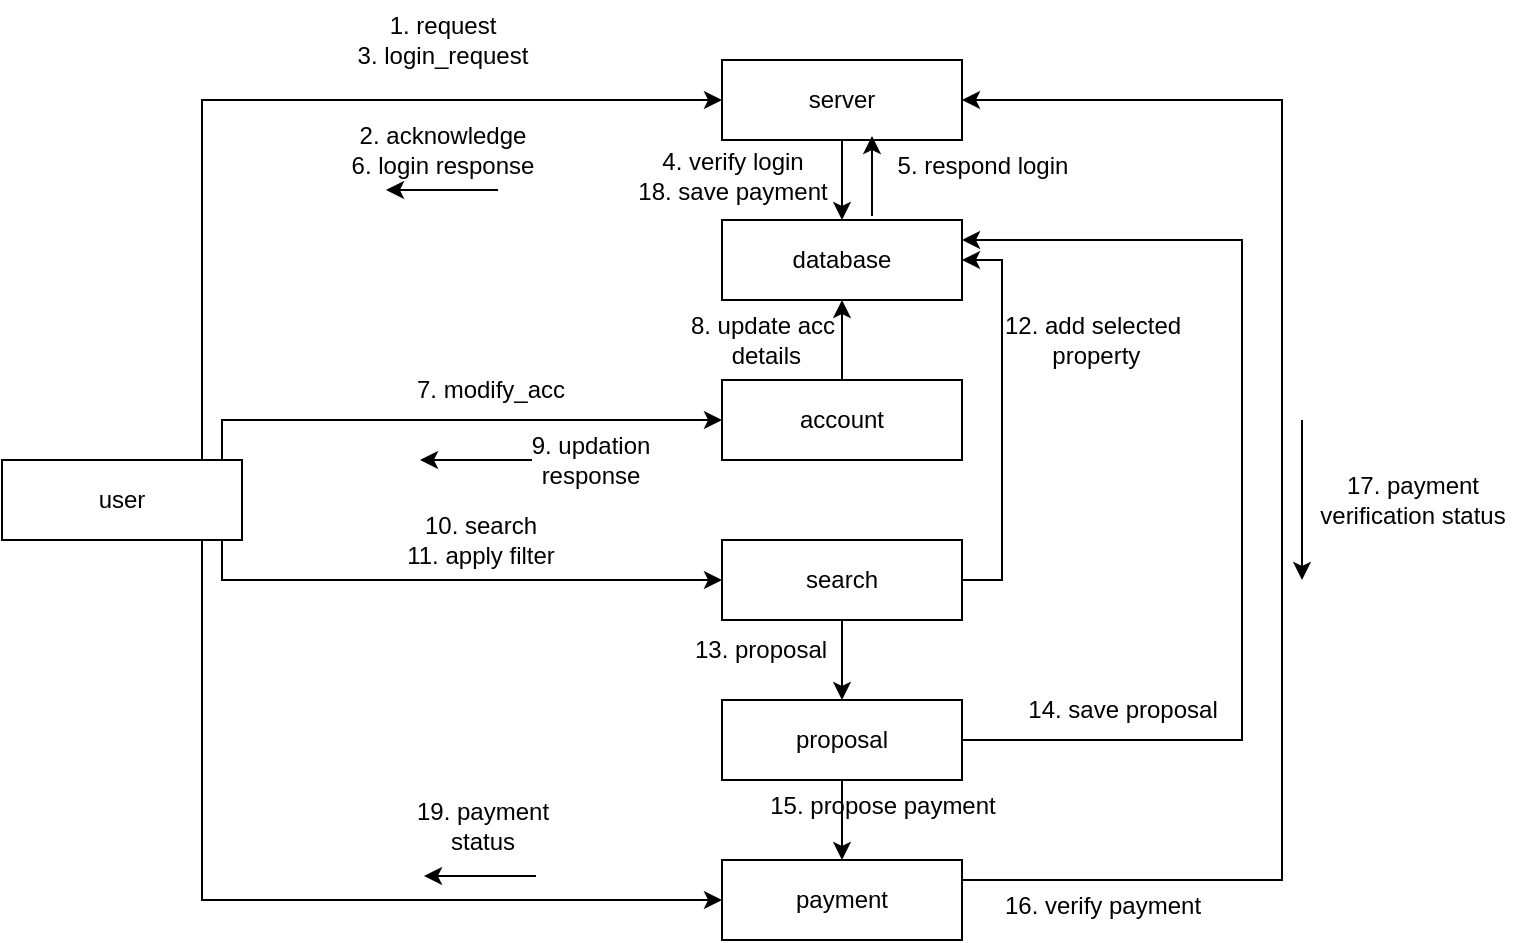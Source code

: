 <mxfile version="24.2.2" type="github">
  <diagram name="Page-1" id="PJCeMrMj4Vyedgyr_I_T">
    <mxGraphModel dx="1290" dy="558" grid="1" gridSize="10" guides="1" tooltips="1" connect="1" arrows="1" fold="1" page="1" pageScale="1" pageWidth="827" pageHeight="1169" math="0" shadow="0">
      <root>
        <mxCell id="0" />
        <mxCell id="1" parent="0" />
        <mxCell id="PsoDGtH_OK0kcYJgYpUA-16" style="edgeStyle=orthogonalEdgeStyle;rounded=0;orthogonalLoop=1;jettySize=auto;html=1;entryX=0.5;entryY=0;entryDx=0;entryDy=0;" edge="1" parent="1" source="PsoDGtH_OK0kcYJgYpUA-1" target="PsoDGtH_OK0kcYJgYpUA-2">
          <mxGeometry relative="1" as="geometry" />
        </mxCell>
        <mxCell id="PsoDGtH_OK0kcYJgYpUA-1" value="server" style="rounded=0;whiteSpace=wrap;html=1;" vertex="1" parent="1">
          <mxGeometry x="400" y="80" width="120" height="40" as="geometry" />
        </mxCell>
        <mxCell id="PsoDGtH_OK0kcYJgYpUA-2" value="database" style="rounded=0;whiteSpace=wrap;html=1;" vertex="1" parent="1">
          <mxGeometry x="400" y="160" width="120" height="40" as="geometry" />
        </mxCell>
        <mxCell id="PsoDGtH_OK0kcYJgYpUA-21" style="edgeStyle=orthogonalEdgeStyle;rounded=0;orthogonalLoop=1;jettySize=auto;html=1;entryX=0.5;entryY=1;entryDx=0;entryDy=0;" edge="1" parent="1" source="PsoDGtH_OK0kcYJgYpUA-3" target="PsoDGtH_OK0kcYJgYpUA-2">
          <mxGeometry relative="1" as="geometry" />
        </mxCell>
        <mxCell id="PsoDGtH_OK0kcYJgYpUA-3" value="account" style="rounded=0;whiteSpace=wrap;html=1;" vertex="1" parent="1">
          <mxGeometry x="400" y="240" width="120" height="40" as="geometry" />
        </mxCell>
        <mxCell id="PsoDGtH_OK0kcYJgYpUA-32" style="edgeStyle=orthogonalEdgeStyle;rounded=0;orthogonalLoop=1;jettySize=auto;html=1;exitX=0.5;exitY=1;exitDx=0;exitDy=0;entryX=0.5;entryY=0;entryDx=0;entryDy=0;" edge="1" parent="1" source="PsoDGtH_OK0kcYJgYpUA-4" target="PsoDGtH_OK0kcYJgYpUA-5">
          <mxGeometry relative="1" as="geometry" />
        </mxCell>
        <mxCell id="PsoDGtH_OK0kcYJgYpUA-34" style="edgeStyle=orthogonalEdgeStyle;rounded=0;orthogonalLoop=1;jettySize=auto;html=1;entryX=1;entryY=0.5;entryDx=0;entryDy=0;" edge="1" parent="1" source="PsoDGtH_OK0kcYJgYpUA-4" target="PsoDGtH_OK0kcYJgYpUA-2">
          <mxGeometry relative="1" as="geometry">
            <Array as="points">
              <mxPoint x="540" y="340" />
              <mxPoint x="540" y="180" />
            </Array>
          </mxGeometry>
        </mxCell>
        <mxCell id="PsoDGtH_OK0kcYJgYpUA-4" value="search" style="rounded=0;whiteSpace=wrap;html=1;" vertex="1" parent="1">
          <mxGeometry x="400" y="320" width="120" height="40" as="geometry" />
        </mxCell>
        <mxCell id="PsoDGtH_OK0kcYJgYpUA-36" style="edgeStyle=orthogonalEdgeStyle;rounded=0;orthogonalLoop=1;jettySize=auto;html=1;entryX=1;entryY=0.25;entryDx=0;entryDy=0;" edge="1" parent="1" source="PsoDGtH_OK0kcYJgYpUA-5" target="PsoDGtH_OK0kcYJgYpUA-2">
          <mxGeometry relative="1" as="geometry">
            <Array as="points">
              <mxPoint x="660" y="420" />
              <mxPoint x="660" y="170" />
            </Array>
          </mxGeometry>
        </mxCell>
        <mxCell id="PsoDGtH_OK0kcYJgYpUA-38" style="edgeStyle=orthogonalEdgeStyle;rounded=0;orthogonalLoop=1;jettySize=auto;html=1;entryX=0.5;entryY=0;entryDx=0;entryDy=0;" edge="1" parent="1" source="PsoDGtH_OK0kcYJgYpUA-5" target="PsoDGtH_OK0kcYJgYpUA-6">
          <mxGeometry relative="1" as="geometry" />
        </mxCell>
        <mxCell id="PsoDGtH_OK0kcYJgYpUA-5" value="proposal" style="rounded=0;whiteSpace=wrap;html=1;" vertex="1" parent="1">
          <mxGeometry x="400" y="400" width="120" height="40" as="geometry" />
        </mxCell>
        <mxCell id="PsoDGtH_OK0kcYJgYpUA-41" style="edgeStyle=orthogonalEdgeStyle;rounded=0;orthogonalLoop=1;jettySize=auto;html=1;exitX=1;exitY=0.25;exitDx=0;exitDy=0;entryX=1;entryY=0.5;entryDx=0;entryDy=0;" edge="1" parent="1" source="PsoDGtH_OK0kcYJgYpUA-6" target="PsoDGtH_OK0kcYJgYpUA-1">
          <mxGeometry relative="1" as="geometry">
            <Array as="points">
              <mxPoint x="680" y="490" />
              <mxPoint x="680" y="100" />
            </Array>
          </mxGeometry>
        </mxCell>
        <mxCell id="PsoDGtH_OK0kcYJgYpUA-6" value="payment" style="rounded=0;whiteSpace=wrap;html=1;" vertex="1" parent="1">
          <mxGeometry x="400" y="480" width="120" height="40" as="geometry" />
        </mxCell>
        <mxCell id="PsoDGtH_OK0kcYJgYpUA-8" style="edgeStyle=orthogonalEdgeStyle;rounded=0;orthogonalLoop=1;jettySize=auto;html=1;entryX=0;entryY=0.5;entryDx=0;entryDy=0;" edge="1" parent="1" source="PsoDGtH_OK0kcYJgYpUA-7" target="PsoDGtH_OK0kcYJgYpUA-1">
          <mxGeometry relative="1" as="geometry">
            <Array as="points">
              <mxPoint x="140" y="100" />
            </Array>
          </mxGeometry>
        </mxCell>
        <mxCell id="PsoDGtH_OK0kcYJgYpUA-10" style="edgeStyle=orthogonalEdgeStyle;rounded=0;orthogonalLoop=1;jettySize=auto;html=1;entryX=0;entryY=0.5;entryDx=0;entryDy=0;" edge="1" parent="1" source="PsoDGtH_OK0kcYJgYpUA-7" target="PsoDGtH_OK0kcYJgYpUA-3">
          <mxGeometry relative="1" as="geometry">
            <Array as="points">
              <mxPoint x="150" y="260" />
            </Array>
          </mxGeometry>
        </mxCell>
        <mxCell id="PsoDGtH_OK0kcYJgYpUA-11" style="edgeStyle=orthogonalEdgeStyle;rounded=0;orthogonalLoop=1;jettySize=auto;html=1;entryX=0;entryY=0.5;entryDx=0;entryDy=0;" edge="1" parent="1" source="PsoDGtH_OK0kcYJgYpUA-7" target="PsoDGtH_OK0kcYJgYpUA-4">
          <mxGeometry relative="1" as="geometry">
            <Array as="points">
              <mxPoint x="150" y="340" />
            </Array>
          </mxGeometry>
        </mxCell>
        <mxCell id="PsoDGtH_OK0kcYJgYpUA-13" style="edgeStyle=orthogonalEdgeStyle;rounded=0;orthogonalLoop=1;jettySize=auto;html=1;entryX=0;entryY=0.5;entryDx=0;entryDy=0;" edge="1" parent="1" source="PsoDGtH_OK0kcYJgYpUA-7" target="PsoDGtH_OK0kcYJgYpUA-6">
          <mxGeometry relative="1" as="geometry">
            <Array as="points">
              <mxPoint x="140" y="500" />
            </Array>
          </mxGeometry>
        </mxCell>
        <mxCell id="PsoDGtH_OK0kcYJgYpUA-7" value="user" style="rounded=0;whiteSpace=wrap;html=1;" vertex="1" parent="1">
          <mxGeometry x="40" y="280" width="120" height="40" as="geometry" />
        </mxCell>
        <mxCell id="PsoDGtH_OK0kcYJgYpUA-14" value="&lt;div&gt;1. request&lt;/div&gt;&lt;div&gt;3. login_request&lt;br&gt;&lt;/div&gt;" style="text;html=1;align=center;verticalAlign=middle;resizable=0;points=[];autosize=1;strokeColor=none;fillColor=none;" vertex="1" parent="1">
          <mxGeometry x="205" y="50" width="110" height="40" as="geometry" />
        </mxCell>
        <mxCell id="PsoDGtH_OK0kcYJgYpUA-15" value="&lt;div&gt;2. acknowledge&lt;/div&gt;&lt;div&gt;6. login response&lt;br&gt;&lt;/div&gt;" style="text;html=1;align=center;verticalAlign=middle;resizable=0;points=[];autosize=1;strokeColor=none;fillColor=none;" vertex="1" parent="1">
          <mxGeometry x="205" y="105" width="110" height="40" as="geometry" />
        </mxCell>
        <mxCell id="PsoDGtH_OK0kcYJgYpUA-17" value="&lt;div&gt;4. verify login&lt;/div&gt;&lt;div&gt;18. save payment&lt;br&gt;&lt;/div&gt;" style="text;html=1;align=center;verticalAlign=middle;resizable=0;points=[];autosize=1;strokeColor=none;fillColor=none;" vertex="1" parent="1">
          <mxGeometry x="345" y="118" width="120" height="40" as="geometry" />
        </mxCell>
        <mxCell id="PsoDGtH_OK0kcYJgYpUA-18" value="5. respond login" style="text;html=1;align=center;verticalAlign=middle;resizable=0;points=[];autosize=1;strokeColor=none;fillColor=none;" vertex="1" parent="1">
          <mxGeometry x="475" y="118" width="110" height="30" as="geometry" />
        </mxCell>
        <mxCell id="PsoDGtH_OK0kcYJgYpUA-20" value="7. modify_acc" style="text;html=1;align=center;verticalAlign=middle;resizable=0;points=[];autosize=1;strokeColor=none;fillColor=none;" vertex="1" parent="1">
          <mxGeometry x="234" y="230" width="100" height="30" as="geometry" />
        </mxCell>
        <mxCell id="PsoDGtH_OK0kcYJgYpUA-22" value="&lt;div&gt;8. update acc&lt;/div&gt;&lt;div&gt;&amp;nbsp;details&lt;/div&gt;" style="text;html=1;align=center;verticalAlign=middle;resizable=0;points=[];autosize=1;strokeColor=none;fillColor=none;" vertex="1" parent="1">
          <mxGeometry x="375" y="200" width="90" height="40" as="geometry" />
        </mxCell>
        <mxCell id="PsoDGtH_OK0kcYJgYpUA-23" value="&lt;div&gt;9. updation&lt;/div&gt;&lt;div&gt;response&lt;/div&gt;" style="text;html=1;align=center;verticalAlign=middle;resizable=0;points=[];autosize=1;strokeColor=none;fillColor=none;" vertex="1" parent="1">
          <mxGeometry x="294" y="260" width="80" height="40" as="geometry" />
        </mxCell>
        <mxCell id="PsoDGtH_OK0kcYJgYpUA-27" value="" style="endArrow=classic;html=1;rounded=0;" edge="1" parent="1">
          <mxGeometry width="50" height="50" relative="1" as="geometry">
            <mxPoint x="305" y="280" as="sourcePoint" />
            <mxPoint x="249" y="280" as="targetPoint" />
          </mxGeometry>
        </mxCell>
        <mxCell id="PsoDGtH_OK0kcYJgYpUA-28" value="" style="endArrow=classic;html=1;rounded=0;" edge="1" parent="1">
          <mxGeometry width="50" height="50" relative="1" as="geometry">
            <mxPoint x="307" y="488" as="sourcePoint" />
            <mxPoint x="251" y="488" as="targetPoint" />
          </mxGeometry>
        </mxCell>
        <mxCell id="PsoDGtH_OK0kcYJgYpUA-29" value="" style="endArrow=classic;html=1;rounded=0;" edge="1" parent="1">
          <mxGeometry width="50" height="50" relative="1" as="geometry">
            <mxPoint x="288" y="145" as="sourcePoint" />
            <mxPoint x="232" y="145" as="targetPoint" />
          </mxGeometry>
        </mxCell>
        <mxCell id="PsoDGtH_OK0kcYJgYpUA-30" value="" style="endArrow=classic;html=1;rounded=0;" edge="1" parent="1">
          <mxGeometry width="50" height="50" relative="1" as="geometry">
            <mxPoint x="475" y="158" as="sourcePoint" />
            <mxPoint x="475" y="118" as="targetPoint" />
          </mxGeometry>
        </mxCell>
        <mxCell id="PsoDGtH_OK0kcYJgYpUA-31" value="&lt;div&gt;10. search&lt;/div&gt;&lt;div&gt;11. apply filter&lt;br&gt;&lt;/div&gt;" style="text;html=1;align=center;verticalAlign=middle;resizable=0;points=[];autosize=1;strokeColor=none;fillColor=none;" vertex="1" parent="1">
          <mxGeometry x="234" y="300" width="90" height="40" as="geometry" />
        </mxCell>
        <mxCell id="PsoDGtH_OK0kcYJgYpUA-33" value="13. proposal " style="text;html=1;align=center;verticalAlign=middle;resizable=0;points=[];autosize=1;strokeColor=none;fillColor=none;" vertex="1" parent="1">
          <mxGeometry x="374" y="360" width="90" height="30" as="geometry" />
        </mxCell>
        <mxCell id="PsoDGtH_OK0kcYJgYpUA-35" value="&lt;div&gt;12. add selected&lt;/div&gt;&lt;div&gt;&amp;nbsp;property&lt;/div&gt;" style="text;html=1;align=center;verticalAlign=middle;resizable=0;points=[];autosize=1;strokeColor=none;fillColor=none;" vertex="1" parent="1">
          <mxGeometry x="530" y="200" width="110" height="40" as="geometry" />
        </mxCell>
        <mxCell id="PsoDGtH_OK0kcYJgYpUA-37" value="14. save proposal" style="text;html=1;align=center;verticalAlign=middle;resizable=0;points=[];autosize=1;strokeColor=none;fillColor=none;" vertex="1" parent="1">
          <mxGeometry x="540" y="390" width="120" height="30" as="geometry" />
        </mxCell>
        <mxCell id="PsoDGtH_OK0kcYJgYpUA-39" value="15. propose payment" style="text;html=1;align=center;verticalAlign=middle;resizable=0;points=[];autosize=1;strokeColor=none;fillColor=none;" vertex="1" parent="1">
          <mxGeometry x="415" y="438" width="130" height="30" as="geometry" />
        </mxCell>
        <mxCell id="PsoDGtH_OK0kcYJgYpUA-42" value="16. verify payment" style="text;html=1;align=center;verticalAlign=middle;resizable=0;points=[];autosize=1;strokeColor=none;fillColor=none;" vertex="1" parent="1">
          <mxGeometry x="530" y="488" width="120" height="30" as="geometry" />
        </mxCell>
        <mxCell id="PsoDGtH_OK0kcYJgYpUA-43" value="" style="endArrow=classic;html=1;rounded=0;" edge="1" parent="1">
          <mxGeometry width="50" height="50" relative="1" as="geometry">
            <mxPoint x="690" y="260" as="sourcePoint" />
            <mxPoint x="690" y="340" as="targetPoint" />
          </mxGeometry>
        </mxCell>
        <mxCell id="PsoDGtH_OK0kcYJgYpUA-44" value="&lt;div&gt;17. payment&lt;/div&gt;&lt;div&gt;verification status&lt;/div&gt;" style="text;html=1;align=center;verticalAlign=middle;resizable=0;points=[];autosize=1;strokeColor=none;fillColor=none;" vertex="1" parent="1">
          <mxGeometry x="690" y="280" width="110" height="40" as="geometry" />
        </mxCell>
        <mxCell id="PsoDGtH_OK0kcYJgYpUA-45" value="&lt;div&gt;19. payment&lt;/div&gt;&lt;div&gt;status&lt;br&gt;&lt;/div&gt;" style="text;html=1;align=center;verticalAlign=middle;resizable=0;points=[];autosize=1;strokeColor=none;fillColor=none;" vertex="1" parent="1">
          <mxGeometry x="235" y="443" width="90" height="40" as="geometry" />
        </mxCell>
      </root>
    </mxGraphModel>
  </diagram>
</mxfile>
